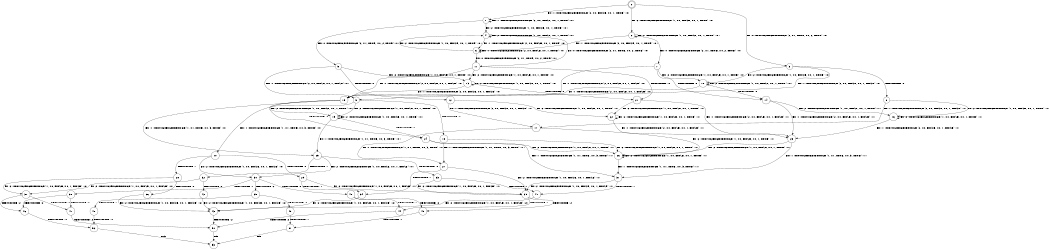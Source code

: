 digraph BCG {
size = "7, 10.5";
center = TRUE;
node [shape = circle];
0 [peripheries = 2];
0 -> 1 [label = "EX !1 !ATOMIC_EXCH_BRANCH (2, +0, FALSE, +0, 1, TRUE) !:0:"];
0 -> 2 [label = "EX !2 !ATOMIC_EXCH_BRANCH (1, +0, FALSE, +0, 1, TRUE) !:0:"];
0 -> 3 [label = "EX !0 !ATOMIC_EXCH_BRANCH (2, +1, TRUE, +0, 2, TRUE) !:0:"];
1 -> 4 [label = "EX !2 !ATOMIC_EXCH_BRANCH (1, +0, FALSE, +0, 1, TRUE) !:0:"];
1 -> 5 [label = "EX !0 !ATOMIC_EXCH_BRANCH (2, +1, TRUE, +0, 2, TRUE) !:0:"];
1 -> 1 [label = "EX !1 !ATOMIC_EXCH_BRANCH (2, +0, FALSE, +0, 1, TRUE) !:0:"];
2 -> 6 [label = "EX !1 !ATOMIC_EXCH_BRANCH (2, +0, FALSE, +0, 1, TRUE) !:0:"];
2 -> 7 [label = "EX !0 !ATOMIC_EXCH_BRANCH (2, +1, TRUE, +0, 2, TRUE) !:0:"];
2 -> 2 [label = "EX !2 !ATOMIC_EXCH_BRANCH (1, +0, FALSE, +0, 1, TRUE) !:0:"];
3 -> 8 [label = "TERMINATE !0"];
3 -> 9 [label = "EX !1 !ATOMIC_EXCH_BRANCH (2, +0, FALSE, +0, 1, FALSE) !:0:"];
3 -> 10 [label = "EX !2 !ATOMIC_EXCH_BRANCH (1, +0, FALSE, +0, 1, TRUE) !:0:"];
4 -> 11 [label = "EX !0 !ATOMIC_EXCH_BRANCH (2, +1, TRUE, +0, 2, TRUE) !:0:"];
4 -> 4 [label = "EX !2 !ATOMIC_EXCH_BRANCH (1, +0, FALSE, +0, 1, TRUE) !:0:"];
4 -> 6 [label = "EX !1 !ATOMIC_EXCH_BRANCH (2, +0, FALSE, +0, 1, TRUE) !:0:"];
5 -> 12 [label = "TERMINATE !0"];
5 -> 13 [label = "EX !2 !ATOMIC_EXCH_BRANCH (1, +0, FALSE, +0, 1, TRUE) !:0:"];
5 -> 9 [label = "EX !1 !ATOMIC_EXCH_BRANCH (2, +0, FALSE, +0, 1, FALSE) !:0:"];
6 -> 11 [label = "EX !0 !ATOMIC_EXCH_BRANCH (2, +1, TRUE, +0, 2, TRUE) !:0:"];
6 -> 4 [label = "EX !2 !ATOMIC_EXCH_BRANCH (1, +0, FALSE, +0, 1, TRUE) !:0:"];
6 -> 6 [label = "EX !1 !ATOMIC_EXCH_BRANCH (2, +0, FALSE, +0, 1, TRUE) !:0:"];
7 -> 14 [label = "TERMINATE !0"];
7 -> 15 [label = "EX !1 !ATOMIC_EXCH_BRANCH (2, +0, FALSE, +0, 1, FALSE) !:0:"];
7 -> 10 [label = "EX !2 !ATOMIC_EXCH_BRANCH (1, +0, FALSE, +0, 1, TRUE) !:0:"];
8 -> 16 [label = "EX !2 !ATOMIC_EXCH_BRANCH (1, +0, FALSE, +0, 1, TRUE) !:1:"];
8 -> 17 [label = "EX !1 !ATOMIC_EXCH_BRANCH (2, +0, FALSE, +0, 1, FALSE) !:1:"];
9 -> 18 [label = "TERMINATE !0"];
9 -> 19 [label = "EX !2 !ATOMIC_EXCH_BRANCH (1, +0, FALSE, +0, 1, TRUE) !:0:"];
9 -> 20 [label = "EX !1 !ATOMIC_EXCH_BRANCH (1, +1, TRUE, +0, 3, TRUE) !:0:"];
10 -> 14 [label = "TERMINATE !0"];
10 -> 15 [label = "EX !1 !ATOMIC_EXCH_BRANCH (2, +0, FALSE, +0, 1, FALSE) !:0:"];
10 -> 10 [label = "EX !2 !ATOMIC_EXCH_BRANCH (1, +0, FALSE, +0, 1, TRUE) !:0:"];
11 -> 21 [label = "TERMINATE !0"];
11 -> 13 [label = "EX !2 !ATOMIC_EXCH_BRANCH (1, +0, FALSE, +0, 1, TRUE) !:0:"];
11 -> 15 [label = "EX !1 !ATOMIC_EXCH_BRANCH (2, +0, FALSE, +0, 1, FALSE) !:0:"];
12 -> 22 [label = "EX !2 !ATOMIC_EXCH_BRANCH (1, +0, FALSE, +0, 1, TRUE) !:1:"];
12 -> 17 [label = "EX !1 !ATOMIC_EXCH_BRANCH (2, +0, FALSE, +0, 1, FALSE) !:1:"];
13 -> 21 [label = "TERMINATE !0"];
13 -> 13 [label = "EX !2 !ATOMIC_EXCH_BRANCH (1, +0, FALSE, +0, 1, TRUE) !:0:"];
13 -> 15 [label = "EX !1 !ATOMIC_EXCH_BRANCH (2, +0, FALSE, +0, 1, FALSE) !:0:"];
14 -> 23 [label = "EX !1 !ATOMIC_EXCH_BRANCH (2, +0, FALSE, +0, 1, FALSE) !:1:"];
14 -> 16 [label = "EX !2 !ATOMIC_EXCH_BRANCH (1, +0, FALSE, +0, 1, TRUE) !:1:"];
15 -> 24 [label = "TERMINATE !0"];
15 -> 19 [label = "EX !2 !ATOMIC_EXCH_BRANCH (1, +0, FALSE, +0, 1, TRUE) !:0:"];
15 -> 25 [label = "EX !1 !ATOMIC_EXCH_BRANCH (1, +1, TRUE, +0, 3, TRUE) !:0:"];
16 -> 23 [label = "EX !1 !ATOMIC_EXCH_BRANCH (2, +0, FALSE, +0, 1, FALSE) !:1:"];
16 -> 16 [label = "EX !2 !ATOMIC_EXCH_BRANCH (1, +0, FALSE, +0, 1, TRUE) !:1:"];
17 -> 26 [label = "EX !2 !ATOMIC_EXCH_BRANCH (1, +0, FALSE, +0, 1, TRUE) !:1:"];
17 -> 27 [label = "EX !1 !ATOMIC_EXCH_BRANCH (1, +1, TRUE, +0, 3, TRUE) !:1:"];
18 -> 26 [label = "EX !2 !ATOMIC_EXCH_BRANCH (1, +0, FALSE, +0, 1, TRUE) !:1:"];
18 -> 27 [label = "EX !1 !ATOMIC_EXCH_BRANCH (1, +1, TRUE, +0, 3, TRUE) !:1:"];
19 -> 24 [label = "TERMINATE !0"];
19 -> 19 [label = "EX !2 !ATOMIC_EXCH_BRANCH (1, +0, FALSE, +0, 1, TRUE) !:0:"];
19 -> 25 [label = "EX !1 !ATOMIC_EXCH_BRANCH (1, +1, TRUE, +0, 3, TRUE) !:0:"];
20 -> 28 [label = "TERMINATE !1"];
20 -> 29 [label = "TERMINATE !0"];
20 -> 30 [label = "EX !2 !ATOMIC_EXCH_BRANCH (1, +0, FALSE, +0, 1, FALSE) !:0:"];
21 -> 22 [label = "EX !2 !ATOMIC_EXCH_BRANCH (1, +0, FALSE, +0, 1, TRUE) !:1:"];
21 -> 23 [label = "EX !1 !ATOMIC_EXCH_BRANCH (2, +0, FALSE, +0, 1, FALSE) !:1:"];
22 -> 22 [label = "EX !2 !ATOMIC_EXCH_BRANCH (1, +0, FALSE, +0, 1, TRUE) !:1:"];
22 -> 23 [label = "EX !1 !ATOMIC_EXCH_BRANCH (2, +0, FALSE, +0, 1, FALSE) !:1:"];
23 -> 26 [label = "EX !2 !ATOMIC_EXCH_BRANCH (1, +0, FALSE, +0, 1, TRUE) !:1:"];
23 -> 31 [label = "EX !1 !ATOMIC_EXCH_BRANCH (1, +1, TRUE, +0, 3, TRUE) !:1:"];
24 -> 26 [label = "EX !2 !ATOMIC_EXCH_BRANCH (1, +0, FALSE, +0, 1, TRUE) !:1:"];
24 -> 31 [label = "EX !1 !ATOMIC_EXCH_BRANCH (1, +1, TRUE, +0, 3, TRUE) !:1:"];
25 -> 32 [label = "TERMINATE !1"];
25 -> 33 [label = "TERMINATE !0"];
25 -> 30 [label = "EX !2 !ATOMIC_EXCH_BRANCH (1, +0, FALSE, +0, 1, FALSE) !:0:"];
26 -> 26 [label = "EX !2 !ATOMIC_EXCH_BRANCH (1, +0, FALSE, +0, 1, TRUE) !:1:"];
26 -> 31 [label = "EX !1 !ATOMIC_EXCH_BRANCH (1, +1, TRUE, +0, 3, TRUE) !:1:"];
27 -> 34 [label = "TERMINATE !1"];
27 -> 35 [label = "EX !2 !ATOMIC_EXCH_BRANCH (1, +0, FALSE, +0, 1, FALSE) !:1:"];
28 -> 36 [label = "TERMINATE !0"];
28 -> 37 [label = "EX !2 !ATOMIC_EXCH_BRANCH (1, +0, FALSE, +0, 1, FALSE) !:0:"];
29 -> 34 [label = "TERMINATE !1"];
29 -> 35 [label = "EX !2 !ATOMIC_EXCH_BRANCH (1, +0, FALSE, +0, 1, FALSE) !:1:"];
30 -> 38 [label = "TERMINATE !1"];
30 -> 39 [label = "TERMINATE !2"];
30 -> 40 [label = "TERMINATE !0"];
31 -> 41 [label = "TERMINATE !1"];
31 -> 35 [label = "EX !2 !ATOMIC_EXCH_BRANCH (1, +0, FALSE, +0, 1, FALSE) !:1:"];
32 -> 42 [label = "TERMINATE !0"];
32 -> 37 [label = "EX !2 !ATOMIC_EXCH_BRANCH (1, +0, FALSE, +0, 1, FALSE) !:0:"];
33 -> 41 [label = "TERMINATE !1"];
33 -> 35 [label = "EX !2 !ATOMIC_EXCH_BRANCH (1, +0, FALSE, +0, 1, FALSE) !:1:"];
34 -> 43 [label = "EX !2 !ATOMIC_EXCH_BRANCH (1, +0, FALSE, +0, 1, FALSE) !:2:"];
35 -> 44 [label = "TERMINATE !1"];
35 -> 45 [label = "TERMINATE !2"];
36 -> 43 [label = "EX !2 !ATOMIC_EXCH_BRANCH (1, +0, FALSE, +0, 1, FALSE) !:2:"];
37 -> 46 [label = "TERMINATE !2"];
37 -> 47 [label = "TERMINATE !0"];
38 -> 46 [label = "TERMINATE !2"];
38 -> 47 [label = "TERMINATE !0"];
39 -> 48 [label = "TERMINATE !1"];
39 -> 49 [label = "TERMINATE !0"];
40 -> 44 [label = "TERMINATE !1"];
40 -> 45 [label = "TERMINATE !2"];
41 -> 43 [label = "EX !2 !ATOMIC_EXCH_BRANCH (1, +0, FALSE, +0, 1, FALSE) !:2:"];
42 -> 43 [label = "EX !2 !ATOMIC_EXCH_BRANCH (1, +0, FALSE, +0, 1, FALSE) !:2:"];
43 -> 50 [label = "TERMINATE !2"];
44 -> 50 [label = "TERMINATE !2"];
45 -> 51 [label = "TERMINATE !1"];
46 -> 52 [label = "TERMINATE !0"];
47 -> 50 [label = "TERMINATE !2"];
48 -> 52 [label = "TERMINATE !0"];
49 -> 51 [label = "TERMINATE !1"];
50 -> 53 [label = "exit"];
51 -> 53 [label = "exit"];
52 -> 53 [label = "exit"];
}
